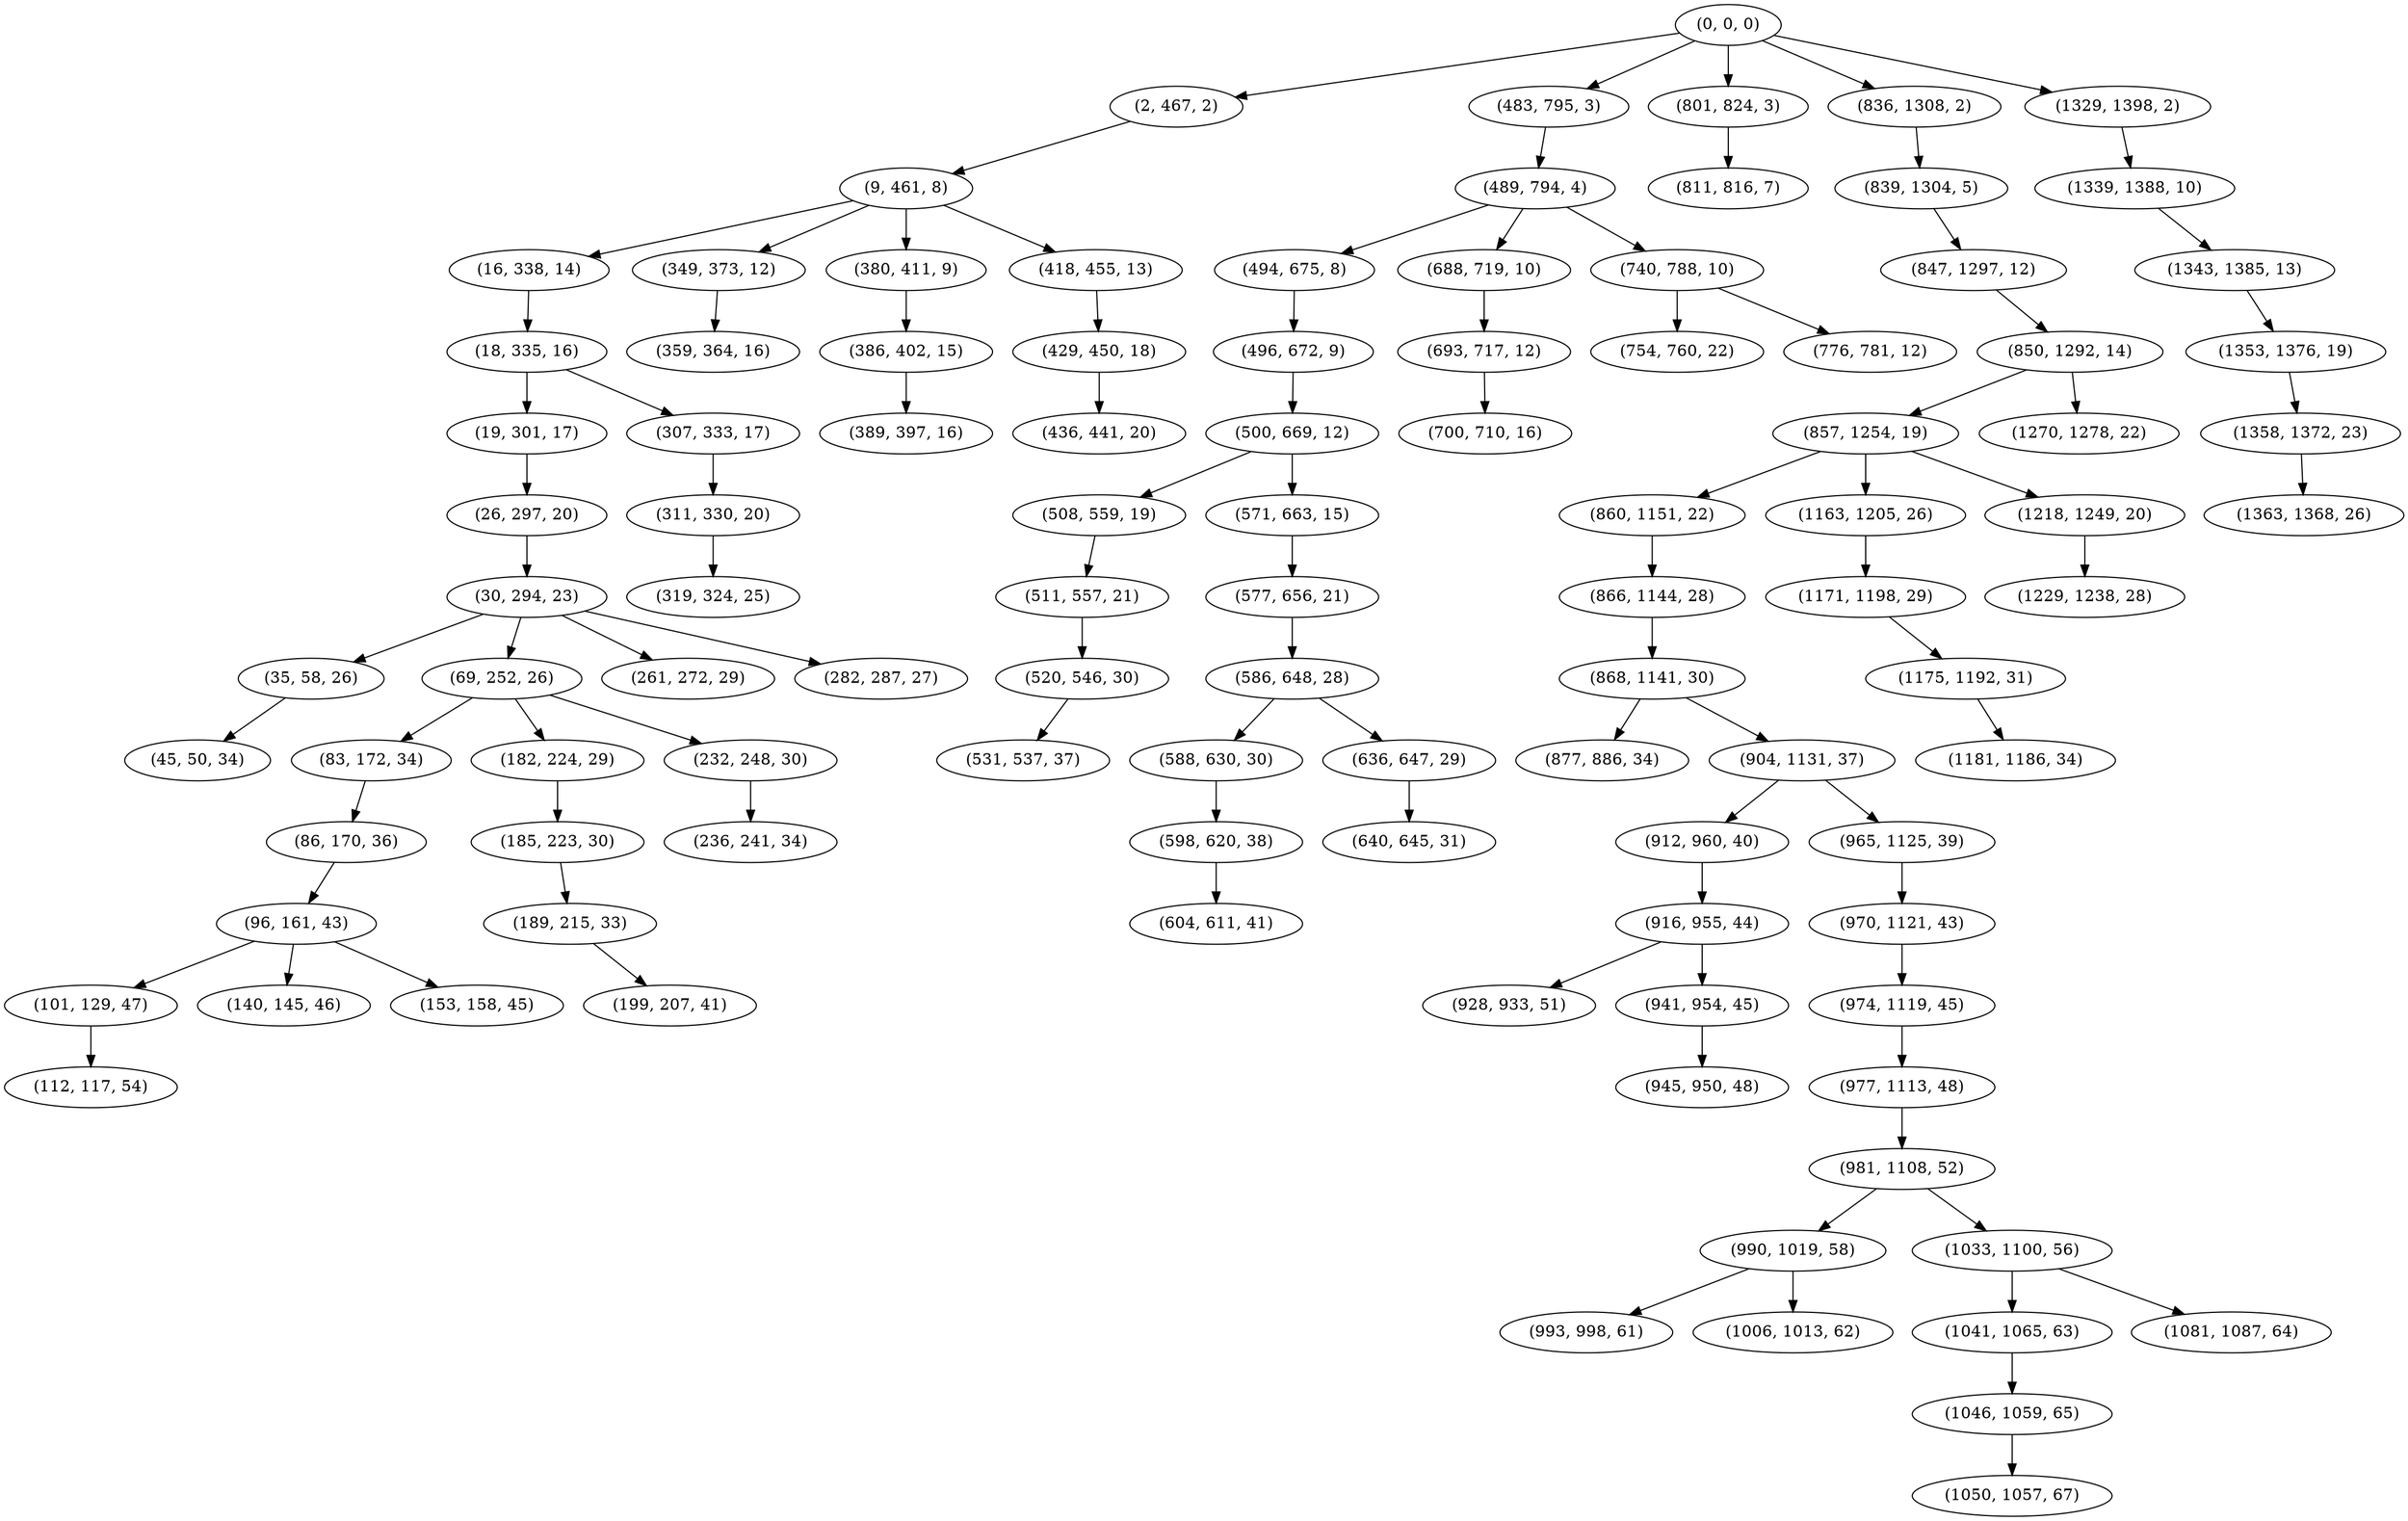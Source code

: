 digraph tree {
    "(0, 0, 0)";
    "(2, 467, 2)";
    "(9, 461, 8)";
    "(16, 338, 14)";
    "(18, 335, 16)";
    "(19, 301, 17)";
    "(26, 297, 20)";
    "(30, 294, 23)";
    "(35, 58, 26)";
    "(45, 50, 34)";
    "(69, 252, 26)";
    "(83, 172, 34)";
    "(86, 170, 36)";
    "(96, 161, 43)";
    "(101, 129, 47)";
    "(112, 117, 54)";
    "(140, 145, 46)";
    "(153, 158, 45)";
    "(182, 224, 29)";
    "(185, 223, 30)";
    "(189, 215, 33)";
    "(199, 207, 41)";
    "(232, 248, 30)";
    "(236, 241, 34)";
    "(261, 272, 29)";
    "(282, 287, 27)";
    "(307, 333, 17)";
    "(311, 330, 20)";
    "(319, 324, 25)";
    "(349, 373, 12)";
    "(359, 364, 16)";
    "(380, 411, 9)";
    "(386, 402, 15)";
    "(389, 397, 16)";
    "(418, 455, 13)";
    "(429, 450, 18)";
    "(436, 441, 20)";
    "(483, 795, 3)";
    "(489, 794, 4)";
    "(494, 675, 8)";
    "(496, 672, 9)";
    "(500, 669, 12)";
    "(508, 559, 19)";
    "(511, 557, 21)";
    "(520, 546, 30)";
    "(531, 537, 37)";
    "(571, 663, 15)";
    "(577, 656, 21)";
    "(586, 648, 28)";
    "(588, 630, 30)";
    "(598, 620, 38)";
    "(604, 611, 41)";
    "(636, 647, 29)";
    "(640, 645, 31)";
    "(688, 719, 10)";
    "(693, 717, 12)";
    "(700, 710, 16)";
    "(740, 788, 10)";
    "(754, 760, 22)";
    "(776, 781, 12)";
    "(801, 824, 3)";
    "(811, 816, 7)";
    "(836, 1308, 2)";
    "(839, 1304, 5)";
    "(847, 1297, 12)";
    "(850, 1292, 14)";
    "(857, 1254, 19)";
    "(860, 1151, 22)";
    "(866, 1144, 28)";
    "(868, 1141, 30)";
    "(877, 886, 34)";
    "(904, 1131, 37)";
    "(912, 960, 40)";
    "(916, 955, 44)";
    "(928, 933, 51)";
    "(941, 954, 45)";
    "(945, 950, 48)";
    "(965, 1125, 39)";
    "(970, 1121, 43)";
    "(974, 1119, 45)";
    "(977, 1113, 48)";
    "(981, 1108, 52)";
    "(990, 1019, 58)";
    "(993, 998, 61)";
    "(1006, 1013, 62)";
    "(1033, 1100, 56)";
    "(1041, 1065, 63)";
    "(1046, 1059, 65)";
    "(1050, 1057, 67)";
    "(1081, 1087, 64)";
    "(1163, 1205, 26)";
    "(1171, 1198, 29)";
    "(1175, 1192, 31)";
    "(1181, 1186, 34)";
    "(1218, 1249, 20)";
    "(1229, 1238, 28)";
    "(1270, 1278, 22)";
    "(1329, 1398, 2)";
    "(1339, 1388, 10)";
    "(1343, 1385, 13)";
    "(1353, 1376, 19)";
    "(1358, 1372, 23)";
    "(1363, 1368, 26)";
    "(0, 0, 0)" -> "(2, 467, 2)";
    "(0, 0, 0)" -> "(483, 795, 3)";
    "(0, 0, 0)" -> "(801, 824, 3)";
    "(0, 0, 0)" -> "(836, 1308, 2)";
    "(0, 0, 0)" -> "(1329, 1398, 2)";
    "(2, 467, 2)" -> "(9, 461, 8)";
    "(9, 461, 8)" -> "(16, 338, 14)";
    "(9, 461, 8)" -> "(349, 373, 12)";
    "(9, 461, 8)" -> "(380, 411, 9)";
    "(9, 461, 8)" -> "(418, 455, 13)";
    "(16, 338, 14)" -> "(18, 335, 16)";
    "(18, 335, 16)" -> "(19, 301, 17)";
    "(18, 335, 16)" -> "(307, 333, 17)";
    "(19, 301, 17)" -> "(26, 297, 20)";
    "(26, 297, 20)" -> "(30, 294, 23)";
    "(30, 294, 23)" -> "(35, 58, 26)";
    "(30, 294, 23)" -> "(69, 252, 26)";
    "(30, 294, 23)" -> "(261, 272, 29)";
    "(30, 294, 23)" -> "(282, 287, 27)";
    "(35, 58, 26)" -> "(45, 50, 34)";
    "(69, 252, 26)" -> "(83, 172, 34)";
    "(69, 252, 26)" -> "(182, 224, 29)";
    "(69, 252, 26)" -> "(232, 248, 30)";
    "(83, 172, 34)" -> "(86, 170, 36)";
    "(86, 170, 36)" -> "(96, 161, 43)";
    "(96, 161, 43)" -> "(101, 129, 47)";
    "(96, 161, 43)" -> "(140, 145, 46)";
    "(96, 161, 43)" -> "(153, 158, 45)";
    "(101, 129, 47)" -> "(112, 117, 54)";
    "(182, 224, 29)" -> "(185, 223, 30)";
    "(185, 223, 30)" -> "(189, 215, 33)";
    "(189, 215, 33)" -> "(199, 207, 41)";
    "(232, 248, 30)" -> "(236, 241, 34)";
    "(307, 333, 17)" -> "(311, 330, 20)";
    "(311, 330, 20)" -> "(319, 324, 25)";
    "(349, 373, 12)" -> "(359, 364, 16)";
    "(380, 411, 9)" -> "(386, 402, 15)";
    "(386, 402, 15)" -> "(389, 397, 16)";
    "(418, 455, 13)" -> "(429, 450, 18)";
    "(429, 450, 18)" -> "(436, 441, 20)";
    "(483, 795, 3)" -> "(489, 794, 4)";
    "(489, 794, 4)" -> "(494, 675, 8)";
    "(489, 794, 4)" -> "(688, 719, 10)";
    "(489, 794, 4)" -> "(740, 788, 10)";
    "(494, 675, 8)" -> "(496, 672, 9)";
    "(496, 672, 9)" -> "(500, 669, 12)";
    "(500, 669, 12)" -> "(508, 559, 19)";
    "(500, 669, 12)" -> "(571, 663, 15)";
    "(508, 559, 19)" -> "(511, 557, 21)";
    "(511, 557, 21)" -> "(520, 546, 30)";
    "(520, 546, 30)" -> "(531, 537, 37)";
    "(571, 663, 15)" -> "(577, 656, 21)";
    "(577, 656, 21)" -> "(586, 648, 28)";
    "(586, 648, 28)" -> "(588, 630, 30)";
    "(586, 648, 28)" -> "(636, 647, 29)";
    "(588, 630, 30)" -> "(598, 620, 38)";
    "(598, 620, 38)" -> "(604, 611, 41)";
    "(636, 647, 29)" -> "(640, 645, 31)";
    "(688, 719, 10)" -> "(693, 717, 12)";
    "(693, 717, 12)" -> "(700, 710, 16)";
    "(740, 788, 10)" -> "(754, 760, 22)";
    "(740, 788, 10)" -> "(776, 781, 12)";
    "(801, 824, 3)" -> "(811, 816, 7)";
    "(836, 1308, 2)" -> "(839, 1304, 5)";
    "(839, 1304, 5)" -> "(847, 1297, 12)";
    "(847, 1297, 12)" -> "(850, 1292, 14)";
    "(850, 1292, 14)" -> "(857, 1254, 19)";
    "(850, 1292, 14)" -> "(1270, 1278, 22)";
    "(857, 1254, 19)" -> "(860, 1151, 22)";
    "(857, 1254, 19)" -> "(1163, 1205, 26)";
    "(857, 1254, 19)" -> "(1218, 1249, 20)";
    "(860, 1151, 22)" -> "(866, 1144, 28)";
    "(866, 1144, 28)" -> "(868, 1141, 30)";
    "(868, 1141, 30)" -> "(877, 886, 34)";
    "(868, 1141, 30)" -> "(904, 1131, 37)";
    "(904, 1131, 37)" -> "(912, 960, 40)";
    "(904, 1131, 37)" -> "(965, 1125, 39)";
    "(912, 960, 40)" -> "(916, 955, 44)";
    "(916, 955, 44)" -> "(928, 933, 51)";
    "(916, 955, 44)" -> "(941, 954, 45)";
    "(941, 954, 45)" -> "(945, 950, 48)";
    "(965, 1125, 39)" -> "(970, 1121, 43)";
    "(970, 1121, 43)" -> "(974, 1119, 45)";
    "(974, 1119, 45)" -> "(977, 1113, 48)";
    "(977, 1113, 48)" -> "(981, 1108, 52)";
    "(981, 1108, 52)" -> "(990, 1019, 58)";
    "(981, 1108, 52)" -> "(1033, 1100, 56)";
    "(990, 1019, 58)" -> "(993, 998, 61)";
    "(990, 1019, 58)" -> "(1006, 1013, 62)";
    "(1033, 1100, 56)" -> "(1041, 1065, 63)";
    "(1033, 1100, 56)" -> "(1081, 1087, 64)";
    "(1041, 1065, 63)" -> "(1046, 1059, 65)";
    "(1046, 1059, 65)" -> "(1050, 1057, 67)";
    "(1163, 1205, 26)" -> "(1171, 1198, 29)";
    "(1171, 1198, 29)" -> "(1175, 1192, 31)";
    "(1175, 1192, 31)" -> "(1181, 1186, 34)";
    "(1218, 1249, 20)" -> "(1229, 1238, 28)";
    "(1329, 1398, 2)" -> "(1339, 1388, 10)";
    "(1339, 1388, 10)" -> "(1343, 1385, 13)";
    "(1343, 1385, 13)" -> "(1353, 1376, 19)";
    "(1353, 1376, 19)" -> "(1358, 1372, 23)";
    "(1358, 1372, 23)" -> "(1363, 1368, 26)";
}
